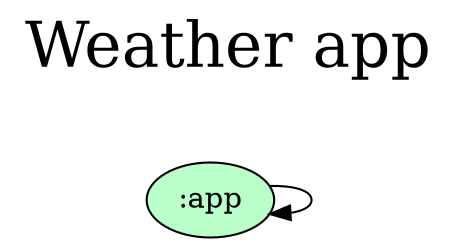 digraph {
  graph [label="Weather app\n ",labelloc=t,fontsize=30,ranksep=1.4];
  node [style=filled, fillcolor="#bbbbbb"];
  rankdir=TB;

  # Projects

  ":app" [fillcolor="#baffc9"];

  {rank = same;}

  # Dependencies

  ":app" -> ":app"
}
